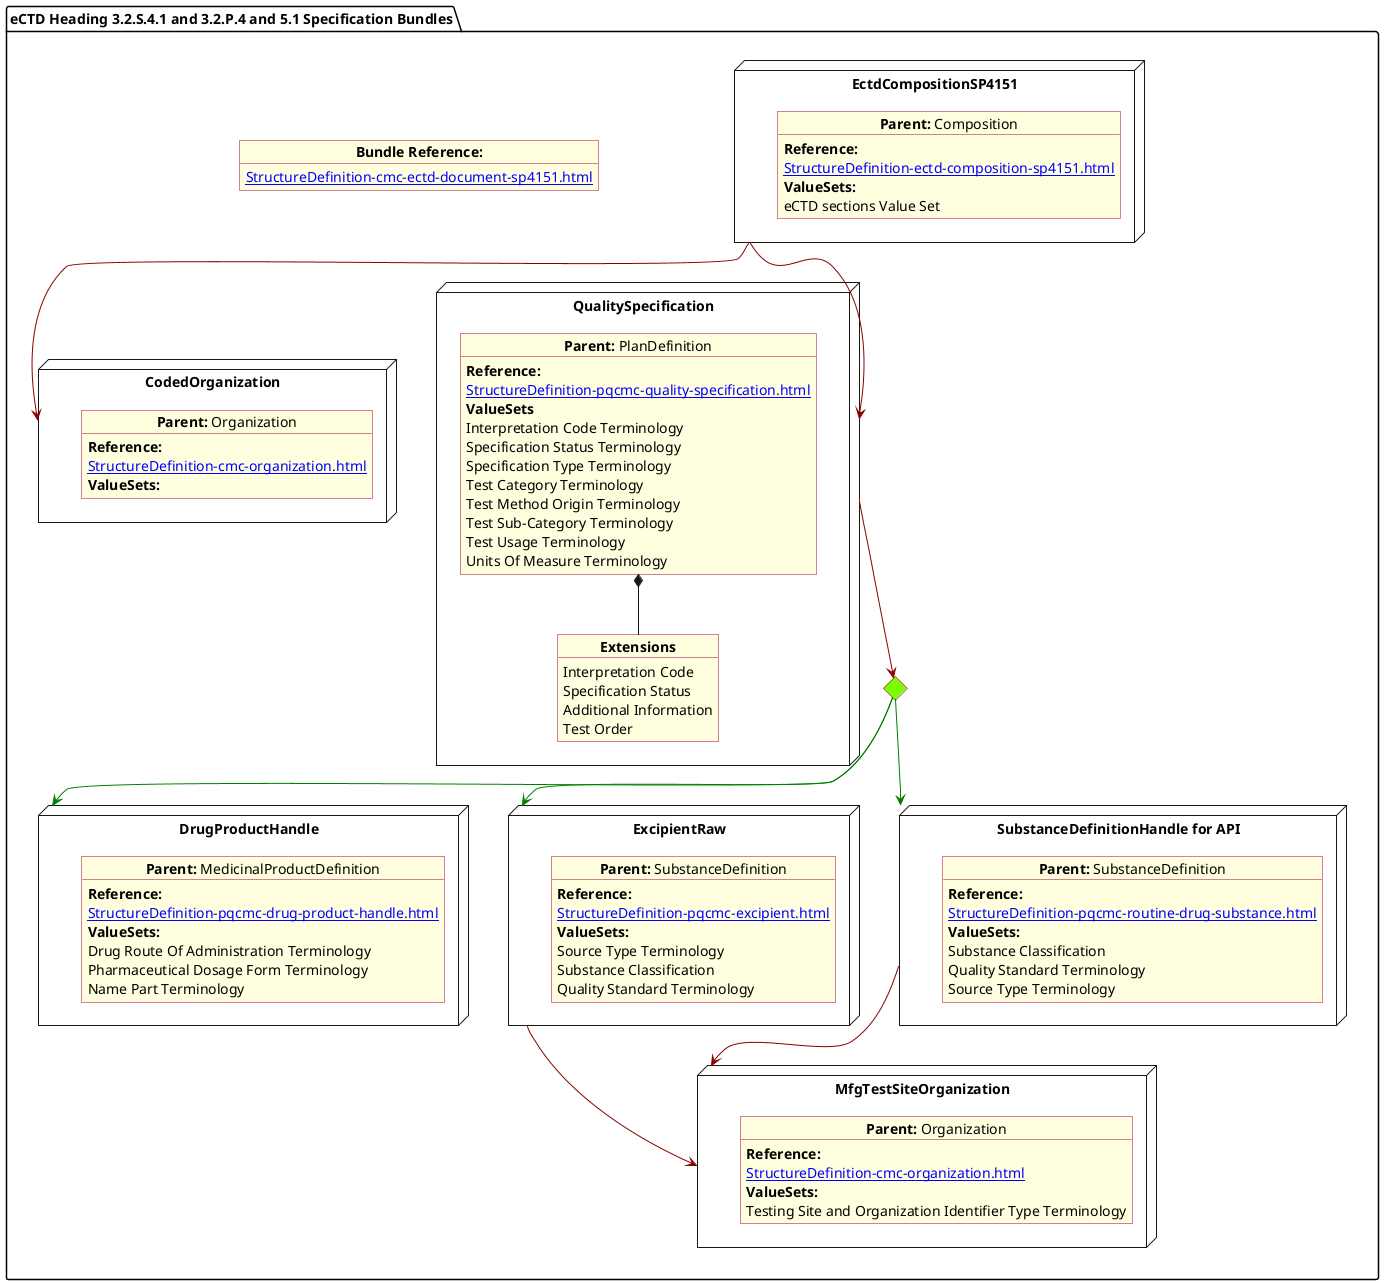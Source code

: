 @startuml Specification
allowmixing
'Mixed model of use case and object
skinparam svgDimensionStyle false
skinparam ObjectBackgroundColor LightYellow
skinparam ObjectBorderColor #A80036
skinparam activityDiamondBorderColor #A80036
skinparam activityDiamondBackgroundColor lawnGreen
skinparam ClassBorderThickness 4

package "eCTD Heading 3.2.S.4.1 and 3.2.P.4 and 5.1 Specification Bundles" as NODES {
  object "**Bundle Reference:**" as objbun {
    [[StructureDefinition-cmc-ectd-document-sp4151.html]]
  }

  node "DrugProductHandle" as NN {

    object "**Parent:** MedicinalProductDefinition" as obj3 {
      **Reference:**
      [[StructureDefinition-pqcmc-drug-product-handle.html]]
      **ValueSets:**
      Drug Route Of Administration Terminology
      Pharmaceutical Dosage Form Terminology
      Name Part Terminology
    }
  }
  node "ExcipientRaw" as N21 {

    object "**Parent:** SubstanceDefinition" as obj22 {
      **Reference:**
      [[StructureDefinition-pqcmc-excipient.html]]
      **ValueSets:**
      Source Type Terminology
      Substance Classification
      Quality Standard Terminology
    }
  }
  node "MfgTestSiteOrganization" as N21mfg {

    object "**Parent:** Organization" as objTS  {
      **Reference:**
      [[StructureDefinition-cmc-organization.html]]
      **ValueSets:**
      Testing Site and Organization Identifier Type Terminology
    }
  }

  node "EctdCompositionSP4151" as N1 {

    object "**Parent:** Composition" as obj1 {
      **Reference:**
      [[StructureDefinition-ectd-composition-sp4151.html]]
      **ValueSets:**
      eCTD sections Value Set
    }
  }
  node "CodedOrganization" as NMSpon {

    object "**Parent:** Organization" as objDP {
      **Reference:**
      [[StructureDefinition-cmc-organization.html]]
      **ValueSets:**
    }
  }

  node "SubstanceDefinitionHandle for API" as NNS {

    object "**Parent:** SubstanceDefinition" as obj4 {
      **Reference:**
      [[StructureDefinition-pqcmc-routine-drug-substance.html]]
      **ValueSets:**
      Substance Classification
      Quality Standard Terminology
      Source Type Terminology
    }
  }

  diamond CH

  node "QualitySpecification" as N2 {

    object "**Parent:** PlanDefinition" as obj2 {
      **Reference:**
      [[StructureDefinition-pqcmc-quality-specification.html]]
      **ValueSets**
      Interpretation Code Terminology
      Specification Status Terminology
      Specification Type Terminology
      Test Category Terminology
      Test Method Origin Terminology
      Test Sub-Category Terminology
      Test Usage Terminology
      Units Of Measure Terminology
    }
    object "**Extensions**" as objQSEx {
      Interpretation Code
      Specification Status
      Additional Information
      Test Order
    }
    obj2 *-- objQSEx
  }

  N1 -[#darkred]-> NMSpon
  N1 -[#darkred]-> N2
  N2 -[#darkred]-> CH
  CH -[#green]-> N21
  CH -[#green]-> NNS
  CH -[#green]-> NN
  NNS -[#darkred]-> N21mfg
  N21 -[#darkred]-> N21mfg
}
@enduml
